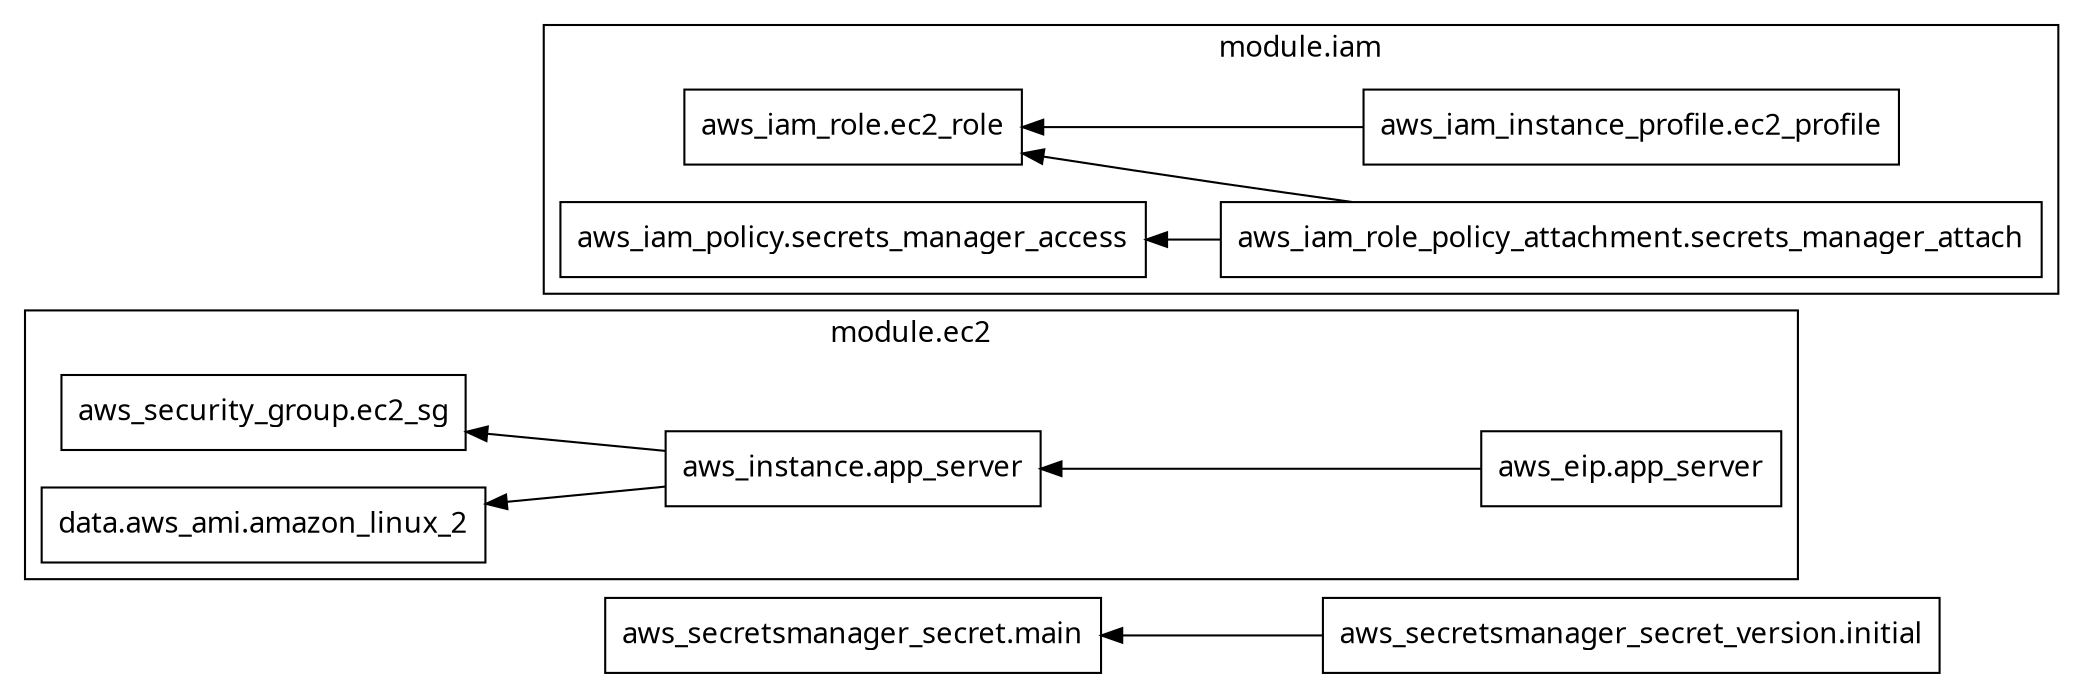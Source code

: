 digraph G {
  rankdir = "RL";
  node [shape = rect, fontname = "sans-serif"];
  "aws_secretsmanager_secret.main" [label="aws_secretsmanager_secret.main"];
  "aws_secretsmanager_secret_version.initial" [label="aws_secretsmanager_secret_version.initial"];
  subgraph "cluster_module.ec2" {
    label = "module.ec2"
    fontname = "sans-serif"
    "module.ec2.data.aws_ami.amazon_linux_2" [label="data.aws_ami.amazon_linux_2"];
    "module.ec2.aws_eip.app_server" [label="aws_eip.app_server"];
    "module.ec2.aws_instance.app_server" [label="aws_instance.app_server"];
    "module.ec2.aws_security_group.ec2_sg" [label="aws_security_group.ec2_sg"];
  }
  subgraph "cluster_module.iam" {
    label = "module.iam"
    fontname = "sans-serif"
    "module.iam.aws_iam_instance_profile.ec2_profile" [label="aws_iam_instance_profile.ec2_profile"];
    "module.iam.aws_iam_policy.secrets_manager_access" [label="aws_iam_policy.secrets_manager_access"];
    "module.iam.aws_iam_role.ec2_role" [label="aws_iam_role.ec2_role"];
    "module.iam.aws_iam_role_policy_attachment.secrets_manager_attach" [label="aws_iam_role_policy_attachment.secrets_manager_attach"];
  }
  "aws_secretsmanager_secret_version.initial" -> "aws_secretsmanager_secret.main";
  "module.ec2.aws_eip.app_server" -> "module.ec2.aws_instance.app_server";
  "module.ec2.aws_instance.app_server" -> "module.ec2.data.aws_ami.amazon_linux_2";
  "module.ec2.aws_instance.app_server" -> "module.ec2.aws_security_group.ec2_sg";
  "module.iam.aws_iam_instance_profile.ec2_profile" -> "module.iam.aws_iam_role.ec2_role";
  "module.iam.aws_iam_role_policy_attachment.secrets_manager_attach" -> "module.iam.aws_iam_policy.secrets_manager_access";
  "module.iam.aws_iam_role_policy_attachment.secrets_manager_attach" -> "module.iam.aws_iam_role.ec2_role";
}
